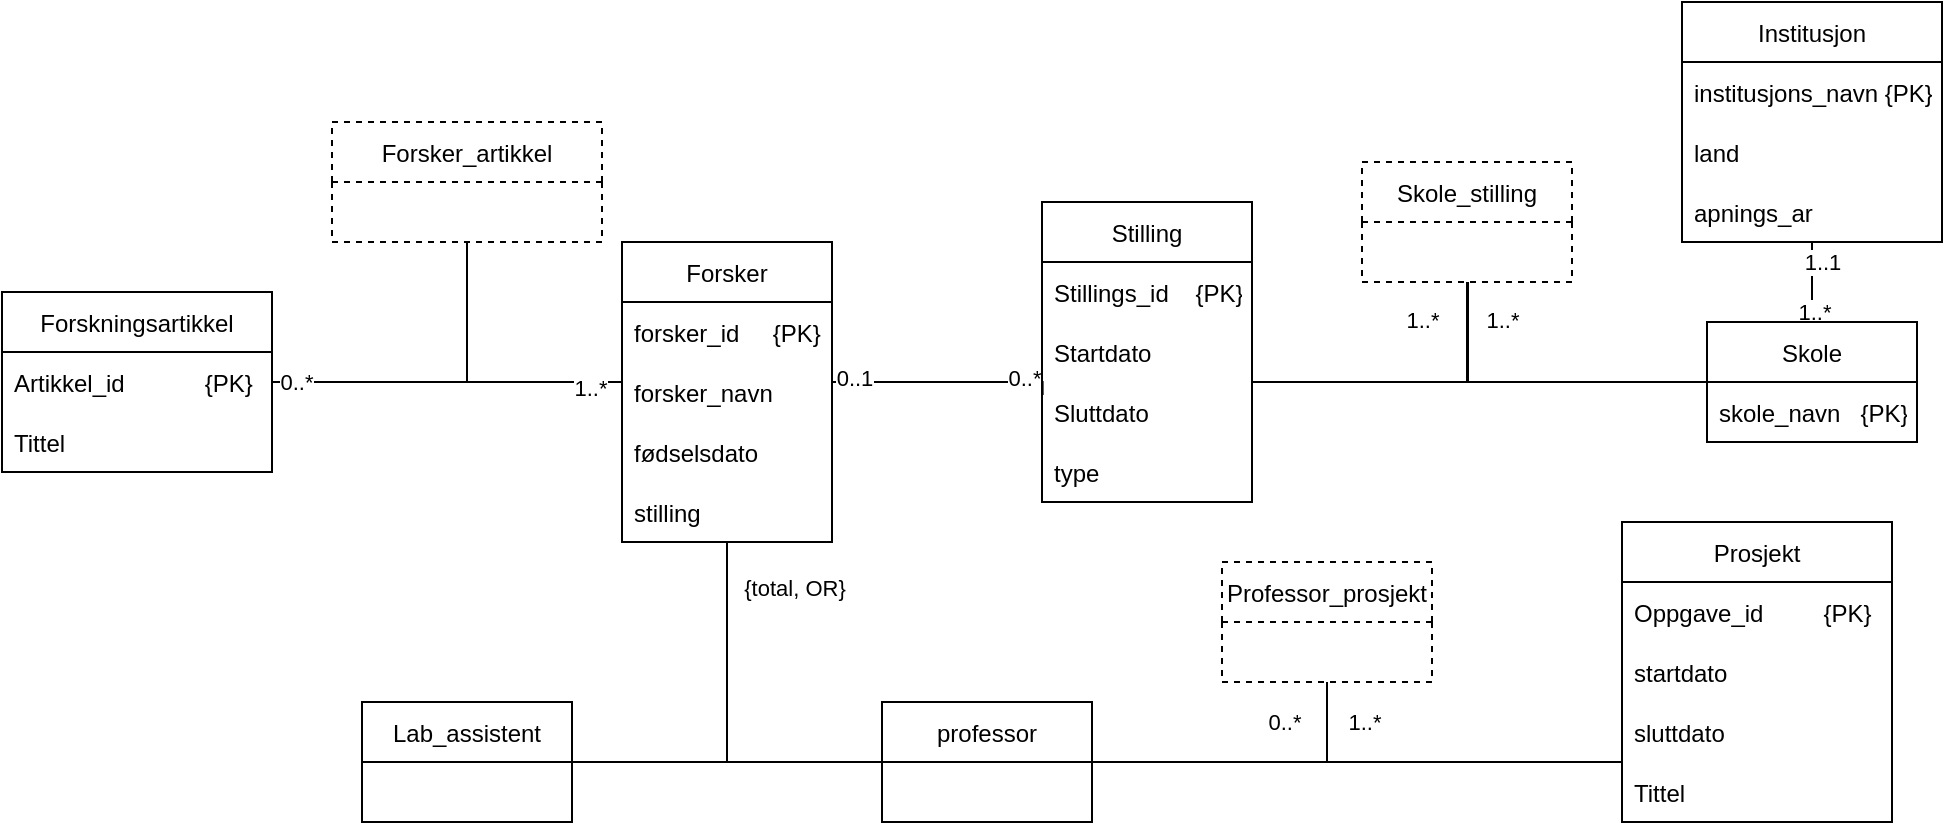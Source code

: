 <mxfile version="20.2.3" type="device"><diagram id="UPU9vpHZmgbKXSV6aPem" name="Page-1"><mxGraphModel dx="1662" dy="1590" grid="1" gridSize="10" guides="1" tooltips="1" connect="1" arrows="1" fold="1" page="1" pageScale="1" pageWidth="850" pageHeight="1100" math="0" shadow="0"><root><mxCell id="0"/><mxCell id="1" parent="0"/><mxCell id="VWxYMdrJE9M5cov9_NWl-45" style="edgeStyle=orthogonalEdgeStyle;rounded=0;orthogonalLoop=1;jettySize=auto;html=1;entryX=0.003;entryY=0.218;entryDx=0;entryDy=0;entryPerimeter=0;endArrow=none;endFill=0;" parent="1" source="VWxYMdrJE9M5cov9_NWl-2" target="VWxYMdrJE9M5cov9_NWl-34" edge="1"><mxGeometry relative="1" as="geometry"><Array as="points"><mxPoint x="480" y="-900"/></Array></mxGeometry></mxCell><mxCell id="VWxYMdrJE9M5cov9_NWl-47" value="0..*" style="edgeLabel;html=1;align=center;verticalAlign=middle;resizable=0;points=[];" parent="VWxYMdrJE9M5cov9_NWl-45" vertex="1" connectable="0"><mxGeometry x="0.849" y="1" relative="1" as="geometry"><mxPoint x="-8" y="-1" as="offset"/></mxGeometry></mxCell><mxCell id="VWxYMdrJE9M5cov9_NWl-48" value="0..1" style="edgeLabel;html=1;align=center;verticalAlign=middle;resizable=0;points=[];" parent="VWxYMdrJE9M5cov9_NWl-45" vertex="1" connectable="0"><mxGeometry x="-0.8" y="2" relative="1" as="geometry"><mxPoint as="offset"/></mxGeometry></mxCell><mxCell id="oFgAJPy-vF40dhLKv94Y-7" style="edgeStyle=orthogonalEdgeStyle;rounded=0;orthogonalLoop=1;jettySize=auto;html=1;entryX=0.5;entryY=1;entryDx=0;entryDy=0;endArrow=none;endFill=0;" parent="1" source="VWxYMdrJE9M5cov9_NWl-2" target="oFgAJPy-vF40dhLKv94Y-1" edge="1"><mxGeometry relative="1" as="geometry"><Array as="points"><mxPoint x="193" y="-900"/></Array></mxGeometry></mxCell><mxCell id="oFgAJPy-vF40dhLKv94Y-8" value="1..*" style="edgeLabel;html=1;align=center;verticalAlign=middle;resizable=0;points=[];" parent="oFgAJPy-vF40dhLKv94Y-7" vertex="1" connectable="0"><mxGeometry x="-0.775" y="3" relative="1" as="geometry"><mxPoint as="offset"/></mxGeometry></mxCell><mxCell id="VWxYMdrJE9M5cov9_NWl-2" value="Forsker" style="swimlane;fontStyle=0;childLayout=stackLayout;horizontal=1;startSize=30;horizontalStack=0;resizeParent=1;resizeParentMax=0;resizeLast=0;collapsible=1;marginBottom=0;" parent="1" vertex="1"><mxGeometry x="270" y="-970" width="105" height="150" as="geometry"><mxRectangle x="350" y="40" width="80" height="30" as="alternateBounds"/></mxGeometry></mxCell><mxCell id="VWxYMdrJE9M5cov9_NWl-3" value="forsker_id     {PK}" style="text;strokeColor=none;fillColor=none;align=left;verticalAlign=middle;spacingLeft=4;spacingRight=4;overflow=hidden;points=[[0,0.5],[1,0.5]];portConstraint=eastwest;rotatable=0;" parent="VWxYMdrJE9M5cov9_NWl-2" vertex="1"><mxGeometry y="30" width="105" height="30" as="geometry"/></mxCell><mxCell id="VWxYMdrJE9M5cov9_NWl-36" value="forsker_navn" style="text;strokeColor=none;fillColor=none;align=left;verticalAlign=middle;spacingLeft=4;spacingRight=4;overflow=hidden;points=[[0,0.5],[1,0.5]];portConstraint=eastwest;rotatable=0;" parent="VWxYMdrJE9M5cov9_NWl-2" vertex="1"><mxGeometry y="60" width="105" height="30" as="geometry"/></mxCell><mxCell id="VWxYMdrJE9M5cov9_NWl-4" value="fødselsdato" style="text;strokeColor=none;fillColor=none;align=left;verticalAlign=middle;spacingLeft=4;spacingRight=4;overflow=hidden;points=[[0,0.5],[1,0.5]];portConstraint=eastwest;rotatable=0;" parent="VWxYMdrJE9M5cov9_NWl-2" vertex="1"><mxGeometry y="90" width="105" height="30" as="geometry"/></mxCell><mxCell id="VWxYMdrJE9M5cov9_NWl-6" value="stilling" style="text;strokeColor=none;fillColor=none;align=left;verticalAlign=middle;spacingLeft=4;spacingRight=4;overflow=hidden;points=[[0,0.5],[1,0.5]];portConstraint=eastwest;rotatable=0;" parent="VWxYMdrJE9M5cov9_NWl-2" vertex="1"><mxGeometry y="120" width="105" height="30" as="geometry"/></mxCell><mxCell id="VWxYMdrJE9M5cov9_NWl-7" value="Institusjon" style="swimlane;fontStyle=0;childLayout=stackLayout;horizontal=1;startSize=30;horizontalStack=0;resizeParent=1;resizeParentMax=0;resizeLast=0;collapsible=1;marginBottom=0;" parent="1" vertex="1"><mxGeometry x="800" y="-1090" width="130" height="120" as="geometry"><mxRectangle x="350" y="450" width="90" height="30" as="alternateBounds"/></mxGeometry></mxCell><mxCell id="VWxYMdrJE9M5cov9_NWl-8" value="institusjons_navn {PK}" style="text;strokeColor=none;fillColor=none;align=left;verticalAlign=middle;spacingLeft=4;spacingRight=4;overflow=hidden;points=[[0,0.5],[1,0.5]];portConstraint=eastwest;rotatable=0;" parent="VWxYMdrJE9M5cov9_NWl-7" vertex="1"><mxGeometry y="30" width="130" height="30" as="geometry"/></mxCell><mxCell id="VWxYMdrJE9M5cov9_NWl-9" value="land" style="text;strokeColor=none;fillColor=none;align=left;verticalAlign=middle;spacingLeft=4;spacingRight=4;overflow=hidden;points=[[0,0.5],[1,0.5]];portConstraint=eastwest;rotatable=0;" parent="VWxYMdrJE9M5cov9_NWl-7" vertex="1"><mxGeometry y="60" width="130" height="30" as="geometry"/></mxCell><mxCell id="VWxYMdrJE9M5cov9_NWl-10" value="apnings_ar" style="text;strokeColor=none;fillColor=none;align=left;verticalAlign=middle;spacingLeft=4;spacingRight=4;overflow=hidden;points=[[0,0.5],[1,0.5]];portConstraint=eastwest;rotatable=0;" parent="VWxYMdrJE9M5cov9_NWl-7" vertex="1"><mxGeometry y="90" width="130" height="30" as="geometry"/></mxCell><mxCell id="VWxYMdrJE9M5cov9_NWl-15" style="edgeStyle=orthogonalEdgeStyle;rounded=0;orthogonalLoop=1;jettySize=auto;html=1;endArrow=none;endFill=0;" parent="1" source="VWxYMdrJE9M5cov9_NWl-11" target="VWxYMdrJE9M5cov9_NWl-7" edge="1"><mxGeometry relative="1" as="geometry"/></mxCell><mxCell id="4nkUSVXL2zztayJ78VXN-1" value="1..*" style="edgeLabel;html=1;align=center;verticalAlign=middle;resizable=0;points=[];" vertex="1" connectable="0" parent="VWxYMdrJE9M5cov9_NWl-15"><mxGeometry x="-0.73" y="-1" relative="1" as="geometry"><mxPoint as="offset"/></mxGeometry></mxCell><mxCell id="4nkUSVXL2zztayJ78VXN-2" value="1..1" style="edgeLabel;html=1;align=center;verticalAlign=middle;resizable=0;points=[];" vertex="1" connectable="0" parent="VWxYMdrJE9M5cov9_NWl-15"><mxGeometry x="0.75" y="-1" relative="1" as="geometry"><mxPoint x="4" y="5" as="offset"/></mxGeometry></mxCell><mxCell id="VWxYMdrJE9M5cov9_NWl-53" style="edgeStyle=orthogonalEdgeStyle;rounded=0;orthogonalLoop=1;jettySize=auto;html=1;entryX=0.5;entryY=1;entryDx=0;entryDy=0;endArrow=none;endFill=0;" parent="1" source="VWxYMdrJE9M5cov9_NWl-11" target="VWxYMdrJE9M5cov9_NWl-51" edge="1"><mxGeometry relative="1" as="geometry"/></mxCell><mxCell id="VWxYMdrJE9M5cov9_NWl-11" value="Skole" style="swimlane;fontStyle=0;childLayout=stackLayout;horizontal=1;startSize=30;horizontalStack=0;resizeParent=1;resizeParentMax=0;resizeLast=0;collapsible=1;marginBottom=0;" parent="1" vertex="1"><mxGeometry x="812.5" y="-930" width="105" height="60" as="geometry"><mxRectangle x="350" y="450" width="90" height="30" as="alternateBounds"/></mxGeometry></mxCell><mxCell id="VWxYMdrJE9M5cov9_NWl-12" value="skole_navn   {PK}" style="text;strokeColor=none;fillColor=none;align=left;verticalAlign=middle;spacingLeft=4;spacingRight=4;overflow=hidden;points=[[0,0.5],[1,0.5]];portConstraint=eastwest;rotatable=0;" parent="VWxYMdrJE9M5cov9_NWl-11" vertex="1"><mxGeometry y="30" width="105" height="30" as="geometry"/></mxCell><mxCell id="VWxYMdrJE9M5cov9_NWl-29" style="edgeStyle=orthogonalEdgeStyle;rounded=0;orthogonalLoop=1;jettySize=auto;html=1;endArrow=none;endFill=0;" parent="1" source="VWxYMdrJE9M5cov9_NWl-16" target="VWxYMdrJE9M5cov9_NWl-2" edge="1"><mxGeometry relative="1" as="geometry"/></mxCell><mxCell id="SqfOgPmCSL1cVlqAN07_-33" style="edgeStyle=orthogonalEdgeStyle;rounded=0;orthogonalLoop=1;jettySize=auto;html=1;entryX=0.5;entryY=1;entryDx=0;entryDy=0;endArrow=none;endFill=0;" parent="1" source="VWxYMdrJE9M5cov9_NWl-16" target="SqfOgPmCSL1cVlqAN07_-31" edge="1"><mxGeometry relative="1" as="geometry"/></mxCell><mxCell id="VWxYMdrJE9M5cov9_NWl-16" value="professor" style="swimlane;fontStyle=0;childLayout=stackLayout;horizontal=1;startSize=30;horizontalStack=0;resizeParent=1;resizeParentMax=0;resizeLast=0;collapsible=1;marginBottom=0;" parent="1" vertex="1"><mxGeometry x="400" y="-740" width="105" height="60" as="geometry"><mxRectangle x="350" y="40" width="80" height="30" as="alternateBounds"/></mxGeometry></mxCell><mxCell id="VWxYMdrJE9M5cov9_NWl-28" style="edgeStyle=orthogonalEdgeStyle;rounded=0;orthogonalLoop=1;jettySize=auto;html=1;endArrow=none;endFill=0;" parent="1" source="VWxYMdrJE9M5cov9_NWl-24" target="VWxYMdrJE9M5cov9_NWl-2" edge="1"><mxGeometry relative="1" as="geometry"/></mxCell><mxCell id="VWxYMdrJE9M5cov9_NWl-31" value="{total, OR}" style="edgeLabel;html=1;align=center;verticalAlign=middle;resizable=0;points=[];" parent="VWxYMdrJE9M5cov9_NWl-28" vertex="1" connectable="0"><mxGeometry x="0.826" y="-1" relative="1" as="geometry"><mxPoint x="32" y="6" as="offset"/></mxGeometry></mxCell><mxCell id="VWxYMdrJE9M5cov9_NWl-24" value="Lab_assistent" style="swimlane;fontStyle=0;childLayout=stackLayout;horizontal=1;startSize=30;horizontalStack=0;resizeParent=1;resizeParentMax=0;resizeLast=0;collapsible=1;marginBottom=0;" parent="1" vertex="1"><mxGeometry x="140" y="-740" width="105" height="60" as="geometry"><mxRectangle x="350" y="40" width="80" height="30" as="alternateBounds"/></mxGeometry></mxCell><mxCell id="SqfOgPmCSL1cVlqAN07_-1" style="edgeStyle=orthogonalEdgeStyle;rounded=0;orthogonalLoop=1;jettySize=auto;html=1;endArrow=none;endFill=0;" parent="1" source="VWxYMdrJE9M5cov9_NWl-32" target="VWxYMdrJE9M5cov9_NWl-51" edge="1"><mxGeometry relative="1" as="geometry"><Array as="points"><mxPoint x="693" y="-900"/></Array></mxGeometry></mxCell><mxCell id="SqfOgPmCSL1cVlqAN07_-3" value="1..*" style="edgeLabel;html=1;align=center;verticalAlign=middle;resizable=0;points=[];" parent="SqfOgPmCSL1cVlqAN07_-1" vertex="1" connectable="0"><mxGeometry x="0.762" relative="1" as="geometry"><mxPoint x="-23" as="offset"/></mxGeometry></mxCell><mxCell id="SqfOgPmCSL1cVlqAN07_-4" value="1..*" style="edgeLabel;html=1;align=center;verticalAlign=middle;resizable=0;points=[];" parent="SqfOgPmCSL1cVlqAN07_-1" vertex="1" connectable="0"><mxGeometry x="0.798" y="1" relative="1" as="geometry"><mxPoint x="18" y="3" as="offset"/></mxGeometry></mxCell><mxCell id="VWxYMdrJE9M5cov9_NWl-32" value="Stilling" style="swimlane;fontStyle=0;childLayout=stackLayout;horizontal=1;startSize=30;horizontalStack=0;resizeParent=1;resizeParentMax=0;resizeLast=0;collapsible=1;marginBottom=0;" parent="1" vertex="1"><mxGeometry x="480" y="-990" width="105" height="150" as="geometry"><mxRectangle x="350" y="40" width="80" height="30" as="alternateBounds"/></mxGeometry></mxCell><mxCell id="VWxYMdrJE9M5cov9_NWl-33" value="Stillings_id    {PK}" style="text;strokeColor=none;fillColor=none;align=left;verticalAlign=middle;spacingLeft=4;spacingRight=4;overflow=hidden;points=[[0,0.5],[1,0.5]];portConstraint=eastwest;rotatable=0;" parent="VWxYMdrJE9M5cov9_NWl-32" vertex="1"><mxGeometry y="30" width="105" height="30" as="geometry"/></mxCell><mxCell id="SqfOgPmCSL1cVlqAN07_-2" value="Startdato" style="text;strokeColor=none;fillColor=none;align=left;verticalAlign=middle;spacingLeft=4;spacingRight=4;overflow=hidden;points=[[0,0.5],[1,0.5]];portConstraint=eastwest;rotatable=0;" parent="VWxYMdrJE9M5cov9_NWl-32" vertex="1"><mxGeometry y="60" width="105" height="30" as="geometry"/></mxCell><mxCell id="VWxYMdrJE9M5cov9_NWl-34" value="Sluttdato" style="text;strokeColor=none;fillColor=none;align=left;verticalAlign=middle;spacingLeft=4;spacingRight=4;overflow=hidden;points=[[0,0.5],[1,0.5]];portConstraint=eastwest;rotatable=0;" parent="VWxYMdrJE9M5cov9_NWl-32" vertex="1"><mxGeometry y="90" width="105" height="30" as="geometry"/></mxCell><mxCell id="VWxYMdrJE9M5cov9_NWl-37" value="type" style="text;strokeColor=none;fillColor=none;align=left;verticalAlign=middle;spacingLeft=4;spacingRight=4;overflow=hidden;points=[[0,0.5],[1,0.5]];portConstraint=eastwest;rotatable=0;" parent="VWxYMdrJE9M5cov9_NWl-32" vertex="1"><mxGeometry y="120" width="105" height="30" as="geometry"/></mxCell><mxCell id="VWxYMdrJE9M5cov9_NWl-38" value="Forskningsartikkel" style="swimlane;fontStyle=0;childLayout=stackLayout;horizontal=1;startSize=30;horizontalStack=0;resizeParent=1;resizeParentMax=0;resizeLast=0;collapsible=1;marginBottom=0;" parent="1" vertex="1"><mxGeometry x="-40" y="-945" width="135" height="90" as="geometry"><mxRectangle x="350" y="40" width="80" height="30" as="alternateBounds"/></mxGeometry></mxCell><mxCell id="VWxYMdrJE9M5cov9_NWl-39" value="Artikkel_id            {PK}" style="text;strokeColor=none;fillColor=none;align=left;verticalAlign=middle;spacingLeft=4;spacingRight=4;overflow=hidden;points=[[0,0.5],[1,0.5]];portConstraint=eastwest;rotatable=0;" parent="VWxYMdrJE9M5cov9_NWl-38" vertex="1"><mxGeometry y="30" width="135" height="30" as="geometry"/></mxCell><mxCell id="VWxYMdrJE9M5cov9_NWl-40" value="Tittel" style="text;strokeColor=none;fillColor=none;align=left;verticalAlign=middle;spacingLeft=4;spacingRight=4;overflow=hidden;points=[[0,0.5],[1,0.5]];portConstraint=eastwest;rotatable=0;" parent="VWxYMdrJE9M5cov9_NWl-38" vertex="1"><mxGeometry y="60" width="135" height="30" as="geometry"/></mxCell><mxCell id="SqfOgPmCSL1cVlqAN07_-34" style="edgeStyle=orthogonalEdgeStyle;rounded=0;orthogonalLoop=1;jettySize=auto;html=1;entryX=0.5;entryY=1;entryDx=0;entryDy=0;endArrow=none;endFill=0;" parent="1" source="VWxYMdrJE9M5cov9_NWl-42" target="SqfOgPmCSL1cVlqAN07_-31" edge="1"><mxGeometry relative="1" as="geometry"><Array as="points"><mxPoint x="623" y="-710"/></Array></mxGeometry></mxCell><mxCell id="SqfOgPmCSL1cVlqAN07_-36" value="0..*" style="edgeLabel;html=1;align=center;verticalAlign=middle;resizable=0;points=[];" parent="SqfOgPmCSL1cVlqAN07_-34" vertex="1" connectable="0"><mxGeometry x="0.884" y="-1" relative="1" as="geometry"><mxPoint x="-23" y="9" as="offset"/></mxGeometry></mxCell><mxCell id="SqfOgPmCSL1cVlqAN07_-37" value="1..*" style="edgeLabel;html=1;align=center;verticalAlign=middle;resizable=0;points=[];" parent="SqfOgPmCSL1cVlqAN07_-34" vertex="1" connectable="0"><mxGeometry x="0.86" y="2" relative="1" as="geometry"><mxPoint x="20" y="7" as="offset"/></mxGeometry></mxCell><mxCell id="VWxYMdrJE9M5cov9_NWl-42" value="Prosjekt" style="swimlane;fontStyle=0;childLayout=stackLayout;horizontal=1;startSize=30;horizontalStack=0;resizeParent=1;resizeParentMax=0;resizeLast=0;collapsible=1;marginBottom=0;" parent="1" vertex="1"><mxGeometry x="770" y="-830" width="135" height="150" as="geometry"><mxRectangle x="350" y="40" width="80" height="30" as="alternateBounds"/></mxGeometry></mxCell><mxCell id="VWxYMdrJE9M5cov9_NWl-43" value="Oppgave_id         {PK}" style="text;strokeColor=none;fillColor=none;align=left;verticalAlign=middle;spacingLeft=4;spacingRight=4;overflow=hidden;points=[[0,0.5],[1,0.5]];portConstraint=eastwest;rotatable=0;" parent="VWxYMdrJE9M5cov9_NWl-42" vertex="1"><mxGeometry y="30" width="135" height="30" as="geometry"/></mxCell><mxCell id="SqfOgPmCSL1cVlqAN07_-23" value="startdato" style="text;strokeColor=none;fillColor=none;align=left;verticalAlign=middle;spacingLeft=4;spacingRight=4;overflow=hidden;points=[[0,0.5],[1,0.5]];portConstraint=eastwest;rotatable=0;" parent="VWxYMdrJE9M5cov9_NWl-42" vertex="1"><mxGeometry y="60" width="135" height="30" as="geometry"/></mxCell><mxCell id="SqfOgPmCSL1cVlqAN07_-24" value="sluttdato" style="text;strokeColor=none;fillColor=none;align=left;verticalAlign=middle;spacingLeft=4;spacingRight=4;overflow=hidden;points=[[0,0.5],[1,0.5]];portConstraint=eastwest;rotatable=0;" parent="VWxYMdrJE9M5cov9_NWl-42" vertex="1"><mxGeometry y="90" width="135" height="30" as="geometry"/></mxCell><mxCell id="VWxYMdrJE9M5cov9_NWl-44" value="Tittel" style="text;strokeColor=none;fillColor=none;align=left;verticalAlign=middle;spacingLeft=4;spacingRight=4;overflow=hidden;points=[[0,0.5],[1,0.5]];portConstraint=eastwest;rotatable=0;" parent="VWxYMdrJE9M5cov9_NWl-42" vertex="1"><mxGeometry y="120" width="135" height="30" as="geometry"/></mxCell><mxCell id="VWxYMdrJE9M5cov9_NWl-51" value="Skole_stilling" style="swimlane;fontStyle=0;childLayout=stackLayout;horizontal=1;startSize=30;horizontalStack=0;resizeParent=1;resizeParentMax=0;resizeLast=0;collapsible=1;marginBottom=0;dashed=1;" parent="1" vertex="1"><mxGeometry x="640" y="-1010" width="105" height="60" as="geometry"><mxRectangle x="350" y="450" width="90" height="30" as="alternateBounds"/></mxGeometry></mxCell><mxCell id="SqfOgPmCSL1cVlqAN07_-31" value="Professor_prosjekt" style="swimlane;fontStyle=0;childLayout=stackLayout;horizontal=1;startSize=30;horizontalStack=0;resizeParent=1;resizeParentMax=0;resizeLast=0;collapsible=1;marginBottom=0;dashed=1;" parent="1" vertex="1"><mxGeometry x="570" y="-810" width="105" height="60" as="geometry"><mxRectangle x="350" y="40" width="80" height="30" as="alternateBounds"/></mxGeometry></mxCell><mxCell id="oFgAJPy-vF40dhLKv94Y-5" style="edgeStyle=orthogonalEdgeStyle;rounded=0;orthogonalLoop=1;jettySize=auto;html=1;entryX=1;entryY=0.5;entryDx=0;entryDy=0;endArrow=none;endFill=0;" parent="1" source="oFgAJPy-vF40dhLKv94Y-1" target="VWxYMdrJE9M5cov9_NWl-39" edge="1"><mxGeometry relative="1" as="geometry"/></mxCell><mxCell id="oFgAJPy-vF40dhLKv94Y-6" value="0..*" style="edgeLabel;html=1;align=center;verticalAlign=middle;resizable=0;points=[];" parent="oFgAJPy-vF40dhLKv94Y-5" vertex="1" connectable="0"><mxGeometry x="0.864" relative="1" as="geometry"><mxPoint as="offset"/></mxGeometry></mxCell><mxCell id="oFgAJPy-vF40dhLKv94Y-1" value="Forsker_artikkel" style="swimlane;fontStyle=0;childLayout=stackLayout;horizontal=1;startSize=30;horizontalStack=0;resizeParent=1;resizeParentMax=0;resizeLast=0;collapsible=1;marginBottom=0;dashed=1;" parent="1" vertex="1"><mxGeometry x="125" y="-1030" width="135" height="60" as="geometry"><mxRectangle x="350" y="40" width="80" height="30" as="alternateBounds"/></mxGeometry></mxCell></root></mxGraphModel></diagram></mxfile>